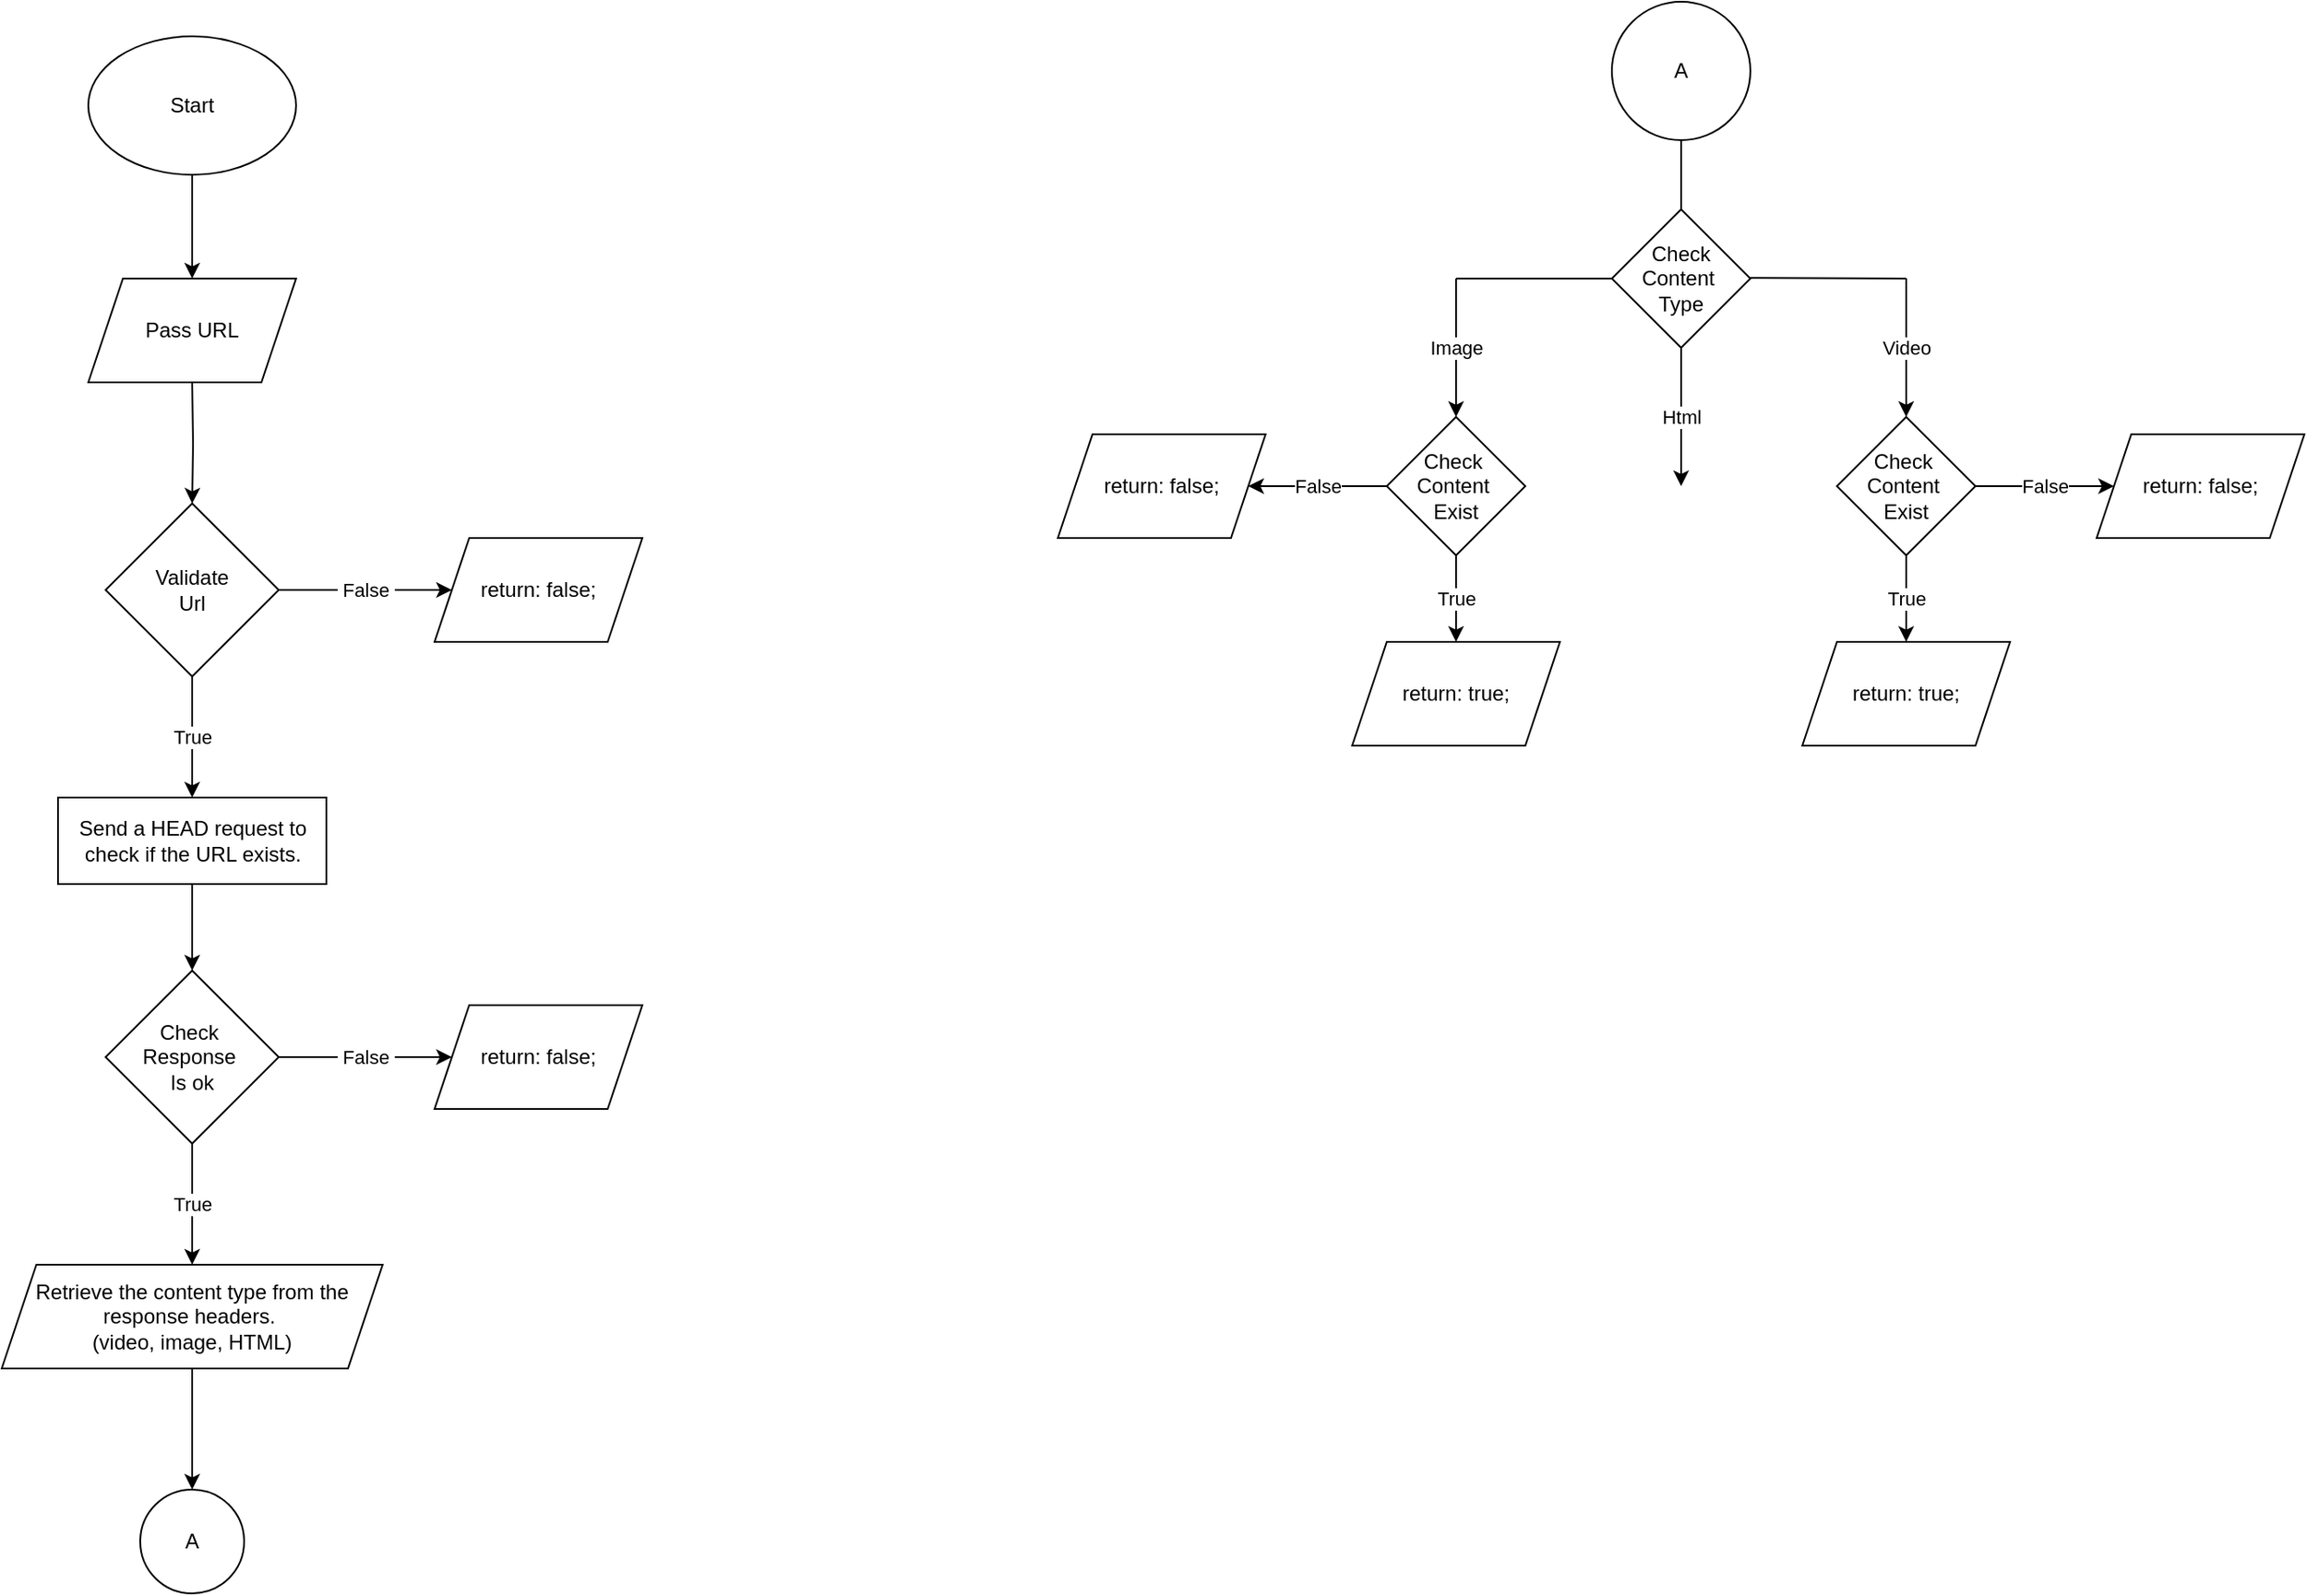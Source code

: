 <mxfile version="25.0.3">
  <diagram name="Page-1" id="YOQWfkxTYECDHYtMrtMz">
    <mxGraphModel dx="2607" dy="1342" grid="1" gridSize="10" guides="1" tooltips="1" connect="1" arrows="1" fold="1" page="1" pageScale="1" pageWidth="850" pageHeight="1100" math="0" shadow="0">
      <root>
        <mxCell id="0" />
        <mxCell id="1" parent="0" />
        <mxCell id="OkkjX4a0Nv9M9LTrJ7yw-3" value="" style="edgeStyle=orthogonalEdgeStyle;rounded=0;orthogonalLoop=1;jettySize=auto;html=1;" edge="1" parent="1" source="OkkjX4a0Nv9M9LTrJ7yw-1">
          <mxGeometry relative="1" as="geometry">
            <mxPoint x="380" y="200" as="targetPoint" />
          </mxGeometry>
        </mxCell>
        <mxCell id="OkkjX4a0Nv9M9LTrJ7yw-1" value="Start" style="ellipse;whiteSpace=wrap;html=1;" vertex="1" parent="1">
          <mxGeometry x="320" y="60" width="120" height="80" as="geometry" />
        </mxCell>
        <mxCell id="OkkjX4a0Nv9M9LTrJ7yw-5" value="" style="edgeStyle=orthogonalEdgeStyle;rounded=0;orthogonalLoop=1;jettySize=auto;html=1;" edge="1" parent="1" target="OkkjX4a0Nv9M9LTrJ7yw-4">
          <mxGeometry relative="1" as="geometry">
            <mxPoint x="380" y="260" as="sourcePoint" />
          </mxGeometry>
        </mxCell>
        <mxCell id="OkkjX4a0Nv9M9LTrJ7yw-4" value="Validate&lt;div&gt;Url&lt;/div&gt;" style="rhombus;whiteSpace=wrap;html=1;" vertex="1" parent="1">
          <mxGeometry x="330" y="330" width="100" height="100" as="geometry" />
        </mxCell>
        <mxCell id="OkkjX4a0Nv9M9LTrJ7yw-7" value="Pass URL" style="shape=parallelogram;perimeter=parallelogramPerimeter;whiteSpace=wrap;html=1;fixedSize=1;" vertex="1" parent="1">
          <mxGeometry x="320" y="200" width="120" height="60" as="geometry" />
        </mxCell>
        <mxCell id="OkkjX4a0Nv9M9LTrJ7yw-8" value="" style="endArrow=classic;html=1;rounded=0;" edge="1" parent="1">
          <mxGeometry relative="1" as="geometry">
            <mxPoint x="430" y="380" as="sourcePoint" />
            <mxPoint x="530" y="380" as="targetPoint" />
          </mxGeometry>
        </mxCell>
        <mxCell id="OkkjX4a0Nv9M9LTrJ7yw-9" value="&amp;nbsp;False&amp;nbsp;" style="edgeLabel;resizable=0;html=1;;align=center;verticalAlign=middle;" connectable="0" vertex="1" parent="OkkjX4a0Nv9M9LTrJ7yw-8">
          <mxGeometry relative="1" as="geometry" />
        </mxCell>
        <mxCell id="OkkjX4a0Nv9M9LTrJ7yw-13" value="" style="endArrow=classic;html=1;rounded=0;exitX=0.5;exitY=1;exitDx=0;exitDy=0;" edge="1" parent="1" source="OkkjX4a0Nv9M9LTrJ7yw-4">
          <mxGeometry relative="1" as="geometry">
            <mxPoint x="440" y="390" as="sourcePoint" />
            <mxPoint x="380" y="500" as="targetPoint" />
          </mxGeometry>
        </mxCell>
        <mxCell id="OkkjX4a0Nv9M9LTrJ7yw-14" value="True" style="edgeLabel;resizable=0;html=1;;align=center;verticalAlign=middle;" connectable="0" vertex="1" parent="OkkjX4a0Nv9M9LTrJ7yw-13">
          <mxGeometry relative="1" as="geometry" />
        </mxCell>
        <mxCell id="OkkjX4a0Nv9M9LTrJ7yw-17" value="return: false;" style="shape=parallelogram;perimeter=parallelogramPerimeter;whiteSpace=wrap;html=1;fixedSize=1;" vertex="1" parent="1">
          <mxGeometry x="520" y="350" width="120" height="60" as="geometry" />
        </mxCell>
        <mxCell id="OkkjX4a0Nv9M9LTrJ7yw-18" value="Send a HEAD request to check if the URL exists." style="rounded=0;whiteSpace=wrap;html=1;" vertex="1" parent="1">
          <mxGeometry x="302.5" y="500" width="155" height="50" as="geometry" />
        </mxCell>
        <mxCell id="OkkjX4a0Nv9M9LTrJ7yw-23" value="return: false;" style="shape=parallelogram;perimeter=parallelogramPerimeter;whiteSpace=wrap;html=1;fixedSize=1;" vertex="1" parent="1">
          <mxGeometry x="520" y="620" width="120" height="60" as="geometry" />
        </mxCell>
        <mxCell id="OkkjX4a0Nv9M9LTrJ7yw-26" value="" style="endArrow=classic;html=1;rounded=0;" edge="1" parent="1">
          <mxGeometry relative="1" as="geometry">
            <mxPoint x="430" y="650" as="sourcePoint" />
            <mxPoint x="530" y="650" as="targetPoint" />
          </mxGeometry>
        </mxCell>
        <mxCell id="OkkjX4a0Nv9M9LTrJ7yw-27" value="&amp;nbsp;False&amp;nbsp;" style="edgeLabel;resizable=0;html=1;;align=center;verticalAlign=middle;" connectable="0" vertex="1" parent="OkkjX4a0Nv9M9LTrJ7yw-26">
          <mxGeometry relative="1" as="geometry" />
        </mxCell>
        <mxCell id="OkkjX4a0Nv9M9LTrJ7yw-31" value="&lt;div&gt;Check&amp;nbsp;&lt;/div&gt;&lt;div&gt;Response&amp;nbsp;&lt;/div&gt;&lt;div&gt;Is ok&lt;/div&gt;" style="rhombus;whiteSpace=wrap;html=1;" vertex="1" parent="1">
          <mxGeometry x="330" y="600" width="100" height="100" as="geometry" />
        </mxCell>
        <mxCell id="OkkjX4a0Nv9M9LTrJ7yw-32" value="" style="endArrow=classic;html=1;rounded=0;exitX=0.5;exitY=1;exitDx=0;exitDy=0;entryX=0.5;entryY=0;entryDx=0;entryDy=0;" edge="1" parent="1" source="OkkjX4a0Nv9M9LTrJ7yw-18" target="OkkjX4a0Nv9M9LTrJ7yw-31">
          <mxGeometry width="50" height="50" relative="1" as="geometry">
            <mxPoint x="280" y="600" as="sourcePoint" />
            <mxPoint x="330" y="550" as="targetPoint" />
          </mxGeometry>
        </mxCell>
        <mxCell id="OkkjX4a0Nv9M9LTrJ7yw-33" value="" style="endArrow=classic;html=1;rounded=0;exitX=0.5;exitY=1;exitDx=0;exitDy=0;" edge="1" parent="1" source="OkkjX4a0Nv9M9LTrJ7yw-31" target="OkkjX4a0Nv9M9LTrJ7yw-36">
          <mxGeometry relative="1" as="geometry">
            <mxPoint x="440" y="660" as="sourcePoint" />
            <mxPoint x="380" y="770" as="targetPoint" />
          </mxGeometry>
        </mxCell>
        <mxCell id="OkkjX4a0Nv9M9LTrJ7yw-34" value="True" style="edgeLabel;resizable=0;html=1;;align=center;verticalAlign=middle;" connectable="0" vertex="1" parent="OkkjX4a0Nv9M9LTrJ7yw-33">
          <mxGeometry relative="1" as="geometry" />
        </mxCell>
        <mxCell id="OkkjX4a0Nv9M9LTrJ7yw-38" value="" style="edgeStyle=orthogonalEdgeStyle;rounded=0;orthogonalLoop=1;jettySize=auto;html=1;" edge="1" parent="1" source="OkkjX4a0Nv9M9LTrJ7yw-36">
          <mxGeometry relative="1" as="geometry">
            <mxPoint x="380" y="900" as="targetPoint" />
          </mxGeometry>
        </mxCell>
        <mxCell id="OkkjX4a0Nv9M9LTrJ7yw-36" value="Retrieve the content type from the response headers.&amp;nbsp;&lt;div&gt;(video, image, HTML)&lt;/div&gt;" style="shape=parallelogram;perimeter=parallelogramPerimeter;whiteSpace=wrap;html=1;fixedSize=1;" vertex="1" parent="1">
          <mxGeometry x="270" y="770" width="220" height="60" as="geometry" />
        </mxCell>
        <mxCell id="OkkjX4a0Nv9M9LTrJ7yw-41" value="A" style="ellipse;whiteSpace=wrap;html=1;aspect=fixed;" vertex="1" parent="1">
          <mxGeometry x="350" y="900" width="60" height="60" as="geometry" />
        </mxCell>
        <mxCell id="OkkjX4a0Nv9M9LTrJ7yw-43" value="A" style="ellipse;whiteSpace=wrap;html=1;aspect=fixed;" vertex="1" parent="1">
          <mxGeometry x="1200" y="40" width="80" height="80" as="geometry" />
        </mxCell>
        <mxCell id="OkkjX4a0Nv9M9LTrJ7yw-46" value="" style="endArrow=classic;html=1;rounded=0;exitX=0.5;exitY=1;exitDx=0;exitDy=0;" edge="1" parent="1" source="OkkjX4a0Nv9M9LTrJ7yw-43">
          <mxGeometry width="50" height="50" relative="1" as="geometry">
            <mxPoint x="1275" y="250" as="sourcePoint" />
            <mxPoint x="1240" y="200" as="targetPoint" />
          </mxGeometry>
        </mxCell>
        <mxCell id="OkkjX4a0Nv9M9LTrJ7yw-47" value="Check Content&amp;nbsp;&lt;div&gt;Type&lt;/div&gt;" style="rhombus;whiteSpace=wrap;html=1;" vertex="1" parent="1">
          <mxGeometry x="1200" y="160" width="80" height="80" as="geometry" />
        </mxCell>
        <mxCell id="OkkjX4a0Nv9M9LTrJ7yw-48" value="" style="endArrow=classic;html=1;rounded=0;entryX=0.5;entryY=0;entryDx=0;entryDy=0;" edge="1" parent="1" target="OkkjX4a0Nv9M9LTrJ7yw-56">
          <mxGeometry relative="1" as="geometry">
            <mxPoint x="1110" y="200" as="sourcePoint" />
            <mxPoint x="1040" y="200" as="targetPoint" />
          </mxGeometry>
        </mxCell>
        <mxCell id="OkkjX4a0Nv9M9LTrJ7yw-49" value="Image" style="edgeLabel;resizable=0;html=1;;align=center;verticalAlign=middle;" connectable="0" vertex="1" parent="OkkjX4a0Nv9M9LTrJ7yw-48">
          <mxGeometry relative="1" as="geometry" />
        </mxCell>
        <mxCell id="OkkjX4a0Nv9M9LTrJ7yw-52" value="" style="endArrow=classic;html=1;rounded=0;exitX=0.5;exitY=1;exitDx=0;exitDy=0;" edge="1" parent="1" source="OkkjX4a0Nv9M9LTrJ7yw-47">
          <mxGeometry relative="1" as="geometry">
            <mxPoint x="1220" y="260" as="sourcePoint" />
            <mxPoint x="1240" y="320" as="targetPoint" />
          </mxGeometry>
        </mxCell>
        <mxCell id="OkkjX4a0Nv9M9LTrJ7yw-53" value="Html" style="edgeLabel;resizable=0;html=1;;align=center;verticalAlign=middle;" connectable="0" vertex="1" parent="OkkjX4a0Nv9M9LTrJ7yw-52">
          <mxGeometry relative="1" as="geometry" />
        </mxCell>
        <mxCell id="OkkjX4a0Nv9M9LTrJ7yw-56" value="Check&amp;nbsp;&lt;div&gt;Content&amp;nbsp;&lt;/div&gt;&lt;div&gt;Exist&lt;/div&gt;" style="rhombus;whiteSpace=wrap;html=1;" vertex="1" parent="1">
          <mxGeometry x="1070" y="280" width="80" height="80" as="geometry" />
        </mxCell>
        <mxCell id="OkkjX4a0Nv9M9LTrJ7yw-58" value="" style="endArrow=none;html=1;rounded=0;entryX=0;entryY=0.5;entryDx=0;entryDy=0;" edge="1" parent="1" target="OkkjX4a0Nv9M9LTrJ7yw-47">
          <mxGeometry width="50" height="50" relative="1" as="geometry">
            <mxPoint x="1110" y="200" as="sourcePoint" />
            <mxPoint x="1280" y="210" as="targetPoint" />
          </mxGeometry>
        </mxCell>
        <mxCell id="OkkjX4a0Nv9M9LTrJ7yw-59" value="return: false;" style="shape=parallelogram;perimeter=parallelogramPerimeter;whiteSpace=wrap;html=1;fixedSize=1;" vertex="1" parent="1">
          <mxGeometry x="880" y="290" width="120" height="60" as="geometry" />
        </mxCell>
        <mxCell id="OkkjX4a0Nv9M9LTrJ7yw-61" value="" style="endArrow=classic;html=1;rounded=0;exitX=0;exitY=0.5;exitDx=0;exitDy=0;entryX=1;entryY=0.5;entryDx=0;entryDy=0;" edge="1" parent="1" source="OkkjX4a0Nv9M9LTrJ7yw-56" target="OkkjX4a0Nv9M9LTrJ7yw-59">
          <mxGeometry relative="1" as="geometry">
            <mxPoint x="1070" y="270" as="sourcePoint" />
            <mxPoint x="1070" y="350" as="targetPoint" />
          </mxGeometry>
        </mxCell>
        <mxCell id="OkkjX4a0Nv9M9LTrJ7yw-62" value="False" style="edgeLabel;resizable=0;html=1;;align=center;verticalAlign=middle;" connectable="0" vertex="1" parent="OkkjX4a0Nv9M9LTrJ7yw-61">
          <mxGeometry relative="1" as="geometry" />
        </mxCell>
        <mxCell id="OkkjX4a0Nv9M9LTrJ7yw-63" value="return: true;" style="shape=parallelogram;perimeter=parallelogramPerimeter;whiteSpace=wrap;html=1;fixedSize=1;" vertex="1" parent="1">
          <mxGeometry x="1050" y="410" width="120" height="60" as="geometry" />
        </mxCell>
        <mxCell id="OkkjX4a0Nv9M9LTrJ7yw-66" value="" style="endArrow=classic;html=1;rounded=0;exitX=0.5;exitY=1;exitDx=0;exitDy=0;entryX=0.5;entryY=0;entryDx=0;entryDy=0;" edge="1" parent="1" source="OkkjX4a0Nv9M9LTrJ7yw-56" target="OkkjX4a0Nv9M9LTrJ7yw-63">
          <mxGeometry relative="1" as="geometry">
            <mxPoint x="1230" y="440" as="sourcePoint" />
            <mxPoint x="1150" y="440" as="targetPoint" />
          </mxGeometry>
        </mxCell>
        <mxCell id="OkkjX4a0Nv9M9LTrJ7yw-67" value="True" style="edgeLabel;resizable=0;html=1;;align=center;verticalAlign=middle;" connectable="0" vertex="1" parent="OkkjX4a0Nv9M9LTrJ7yw-66">
          <mxGeometry relative="1" as="geometry" />
        </mxCell>
        <mxCell id="OkkjX4a0Nv9M9LTrJ7yw-69" value="" style="endArrow=classic;html=1;rounded=0;entryX=0.5;entryY=0;entryDx=0;entryDy=0;" edge="1" parent="1" target="OkkjX4a0Nv9M9LTrJ7yw-71">
          <mxGeometry relative="1" as="geometry">
            <mxPoint x="1370" y="200" as="sourcePoint" />
            <mxPoint x="1300" y="200" as="targetPoint" />
          </mxGeometry>
        </mxCell>
        <mxCell id="OkkjX4a0Nv9M9LTrJ7yw-70" value="Video" style="edgeLabel;resizable=0;html=1;;align=center;verticalAlign=middle;" connectable="0" vertex="1" parent="OkkjX4a0Nv9M9LTrJ7yw-69">
          <mxGeometry relative="1" as="geometry" />
        </mxCell>
        <mxCell id="OkkjX4a0Nv9M9LTrJ7yw-71" value="Check&amp;nbsp;&lt;div&gt;Content&amp;nbsp;&lt;/div&gt;&lt;div&gt;Exist&lt;/div&gt;" style="rhombus;whiteSpace=wrap;html=1;" vertex="1" parent="1">
          <mxGeometry x="1330" y="280" width="80" height="80" as="geometry" />
        </mxCell>
        <mxCell id="OkkjX4a0Nv9M9LTrJ7yw-76" value="return: true;" style="shape=parallelogram;perimeter=parallelogramPerimeter;whiteSpace=wrap;html=1;fixedSize=1;" vertex="1" parent="1">
          <mxGeometry x="1310" y="410" width="120" height="60" as="geometry" />
        </mxCell>
        <mxCell id="OkkjX4a0Nv9M9LTrJ7yw-77" value="" style="endArrow=classic;html=1;rounded=0;exitX=0.5;exitY=1;exitDx=0;exitDy=0;entryX=0.5;entryY=0;entryDx=0;entryDy=0;" edge="1" parent="1" source="OkkjX4a0Nv9M9LTrJ7yw-71" target="OkkjX4a0Nv9M9LTrJ7yw-76">
          <mxGeometry relative="1" as="geometry">
            <mxPoint x="1490" y="440" as="sourcePoint" />
            <mxPoint x="1410" y="440" as="targetPoint" />
          </mxGeometry>
        </mxCell>
        <mxCell id="OkkjX4a0Nv9M9LTrJ7yw-78" value="True" style="edgeLabel;resizable=0;html=1;;align=center;verticalAlign=middle;" connectable="0" vertex="1" parent="OkkjX4a0Nv9M9LTrJ7yw-77">
          <mxGeometry relative="1" as="geometry" />
        </mxCell>
        <mxCell id="OkkjX4a0Nv9M9LTrJ7yw-79" value="return: false;" style="shape=parallelogram;perimeter=parallelogramPerimeter;whiteSpace=wrap;html=1;fixedSize=1;" vertex="1" parent="1">
          <mxGeometry x="1480" y="290" width="120" height="60" as="geometry" />
        </mxCell>
        <mxCell id="OkkjX4a0Nv9M9LTrJ7yw-80" value="" style="endArrow=classic;html=1;rounded=0;exitX=1;exitY=0.5;exitDx=0;exitDy=0;entryX=0;entryY=0.5;entryDx=0;entryDy=0;" edge="1" parent="1" target="OkkjX4a0Nv9M9LTrJ7yw-79" source="OkkjX4a0Nv9M9LTrJ7yw-71">
          <mxGeometry relative="1" as="geometry">
            <mxPoint x="1650" y="320" as="sourcePoint" />
            <mxPoint x="1470" y="320" as="targetPoint" />
          </mxGeometry>
        </mxCell>
        <mxCell id="OkkjX4a0Nv9M9LTrJ7yw-81" value="False" style="edgeLabel;resizable=0;html=1;;align=center;verticalAlign=middle;" connectable="0" vertex="1" parent="OkkjX4a0Nv9M9LTrJ7yw-80">
          <mxGeometry relative="1" as="geometry" />
        </mxCell>
        <mxCell id="OkkjX4a0Nv9M9LTrJ7yw-83" value="" style="endArrow=none;html=1;rounded=0;" edge="1" parent="1">
          <mxGeometry width="50" height="50" relative="1" as="geometry">
            <mxPoint x="1280" y="199.57" as="sourcePoint" />
            <mxPoint x="1370" y="200" as="targetPoint" />
          </mxGeometry>
        </mxCell>
      </root>
    </mxGraphModel>
  </diagram>
</mxfile>
